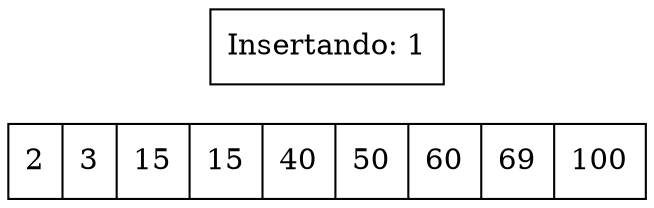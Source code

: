 digraph G{ node [shape = record ];
 rankdir=LR;X[label="{ 2|3|15|15|40|50|60|69|100}" pos = "10,1!" ]puntDer[label="Insertando: 1" pos = "9,2!"] 
}
